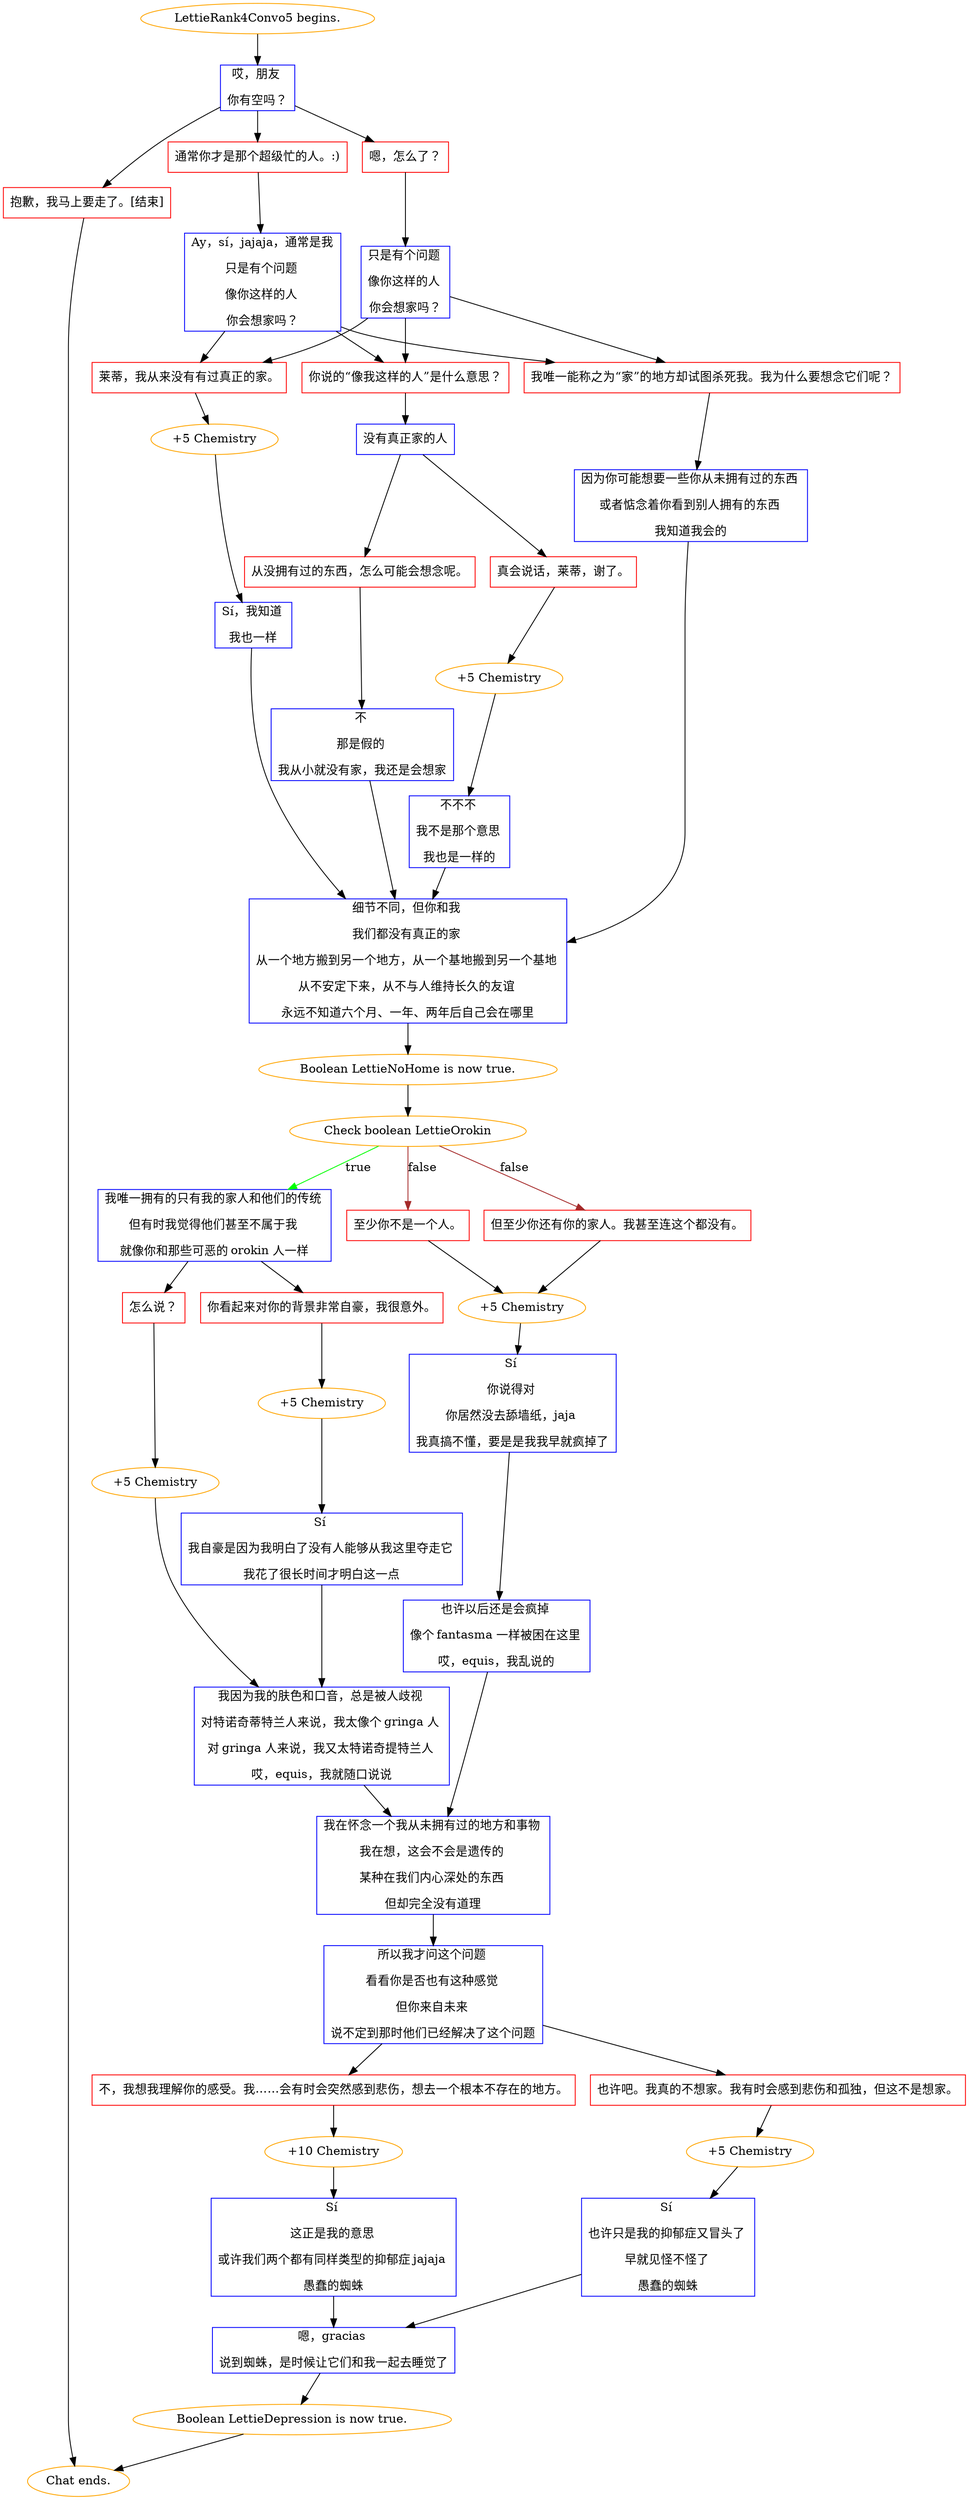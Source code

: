 digraph {
	"LettieRank4Convo5 begins." [color=orange];
		"LettieRank4Convo5 begins." -> j350638534;
	j350638534 [label="哎，朋友 
你有空吗？",shape=box,color=blue];
		j350638534 -> j2896551639;
		j350638534 -> j721460994;
		j350638534 -> j2300182009;
	j2896551639 [label="通常你才是那个超级忙的人。:)",shape=box,color=red];
		j2896551639 -> j665392489;
	j721460994 [label="嗯，怎么了？",shape=box,color=red];
		j721460994 -> j2605548850;
	j2300182009 [label="抱歉，我马上要走了。[结束]",shape=box,color=red];
		j2300182009 -> "Chat ends.";
	j665392489 [label="Ay，sí，jajaja，通常是我
只是有个问题 
像你这样的人 
你会想家吗？",shape=box,color=blue];
		j665392489 -> j2793409617;
		j665392489 -> j2826046733;
		j665392489 -> j29358107;
	j2605548850 [label="只是有个问题 
像你这样的人 
你会想家吗？",shape=box,color=blue];
		j2605548850 -> j2793409617;
		j2605548850 -> j2826046733;
		j2605548850 -> j29358107;
	"Chat ends." [color=orange];
	j2793409617 [label="莱蒂，我从来没有有过真正的家。",shape=box,color=red];
		j2793409617 -> j1643981049;
	j2826046733 [label="你说的“像我这样的人”是什么意思？",shape=box,color=red];
		j2826046733 -> j2385369946;
	j29358107 [label="我唯一能称之为“家”的地方却试图杀死我。我为什么要想念它们呢？",shape=box,color=red];
		j29358107 -> j3975371164;
	j1643981049 [label="+5 Chemistry",color=orange];
		j1643981049 -> j3330280572;
	j2385369946 [label="没有真正家的人",shape=box,color=blue];
		j2385369946 -> j2044287211;
		j2385369946 -> j2999550541;
	j3975371164 [label="因为你可能想要一些你从未拥有过的东西 
或者惦念着你看到别人拥有的东西 
我知道我会的",shape=box,color=blue];
		j3975371164 -> j417140545;
	j3330280572 [label="Sí，我知道 
我也一样",shape=box,color=blue];
		j3330280572 -> j417140545;
	j2044287211 [label="真会说话，莱蒂，谢了。",shape=box,color=red];
		j2044287211 -> j2438261275;
	j2999550541 [label="从没拥有过的东西，怎么可能会想念呢。",shape=box,color=red];
		j2999550541 -> j3518089256;
	j417140545 [label="细节不同，但你和我 
我们都没有真正的家 
从一个地方搬到另一个地方，从一个基地搬到另一个基地 
从不安定下来，从不与人维持长久的友谊 
永远不知道六个月、一年、两年后自己会在哪里",shape=box,color=blue];
		j417140545 -> j3743883771;
	j2438261275 [label="+5 Chemistry",color=orange];
		j2438261275 -> j2549934651;
	j3518089256 [label="不 
那是假的 
我从小就没有家，我还是会想家",shape=box,color=blue];
		j3518089256 -> j417140545;
	j3743883771 [label="Boolean LettieNoHome is now true.",color=orange];
		j3743883771 -> j3455817849;
	j2549934651 [label="不不不 
我不是那个意思 
我也是一样的",shape=box,color=blue];
		j2549934651 -> j417140545;
	j3455817849 [label="Check boolean LettieOrokin",color=orange];
		j3455817849 -> j677929084 [label=true,color=green];
		j3455817849 -> j3258341786 [label=false,color=brown];
		j3455817849 -> j396212142 [label=false,color=brown];
	j677929084 [label="我唯一拥有的只有我的家人和他们的传统 
但有时我觉得他们甚至不属于我 
就像你和那些可恶的 orokin 人一样",shape=box,color=blue];
		j677929084 -> j905166205;
		j677929084 -> j3157051255;
	j3258341786 [label="但至少你还有你的家人。我甚至连这个都没有。",shape=box,color=red];
		j3258341786 -> j2118793756;
	j396212142 [label="至少你不是一个人。",shape=box,color=red];
		j396212142 -> j2118793756;
	j905166205 [label="怎么说？",shape=box,color=red];
		j905166205 -> j3255672127;
	j3157051255 [label="你看起来对你的背景非常自豪，我很意外。",shape=box,color=red];
		j3157051255 -> j2964864756;
	j2118793756 [label="+5 Chemistry",color=orange];
		j2118793756 -> j3463339346;
	j3255672127 [label="+5 Chemistry",color=orange];
		j3255672127 -> j4182735948;
	j2964864756 [label="+5 Chemistry",color=orange];
		j2964864756 -> j4141218950;
	j3463339346 [label="Sí 
你说得对 
你居然没去舔墙纸，jaja 
我真搞不懂，要是是我我早就疯掉了",shape=box,color=blue];
		j3463339346 -> j1012993580;
	j4182735948 [label="我因为我的肤色和口音，总是被人歧视 
对特诺奇蒂特兰人来说，我太像个 gringa 人 
对 gringa 人来说，我又太特诺奇提特兰人 
哎，equis，我就随口说说",shape=box,color=blue];
		j4182735948 -> j1482773948;
	j4141218950 [label="Sí 
我自豪是因为我明白了没有人能够从我这里夺走它 
我花了很长时间才明白这一点",shape=box,color=blue];
		j4141218950 -> j4182735948;
	j1012993580 [label="也许以后还是会疯掉 
像个 fantasma 一样被困在这里 
哎，equis，我乱说的",shape=box,color=blue];
		j1012993580 -> j1482773948;
	j1482773948 [label="我在怀念一个我从未拥有过的地方和事物 
我在想，这会不会是遗传的 
某种在我们内心深处的东西 
但却完全没有道理",shape=box,color=blue];
		j1482773948 -> j3842674219;
	j3842674219 [label="所以我才问这个问题 
看看你是否也有这种感觉 
但你来自未来 
说不定到那时他们已经解决了这个问题",shape=box,color=blue];
		j3842674219 -> j1027100585;
		j3842674219 -> j2597173773;
	j1027100585 [label="不，我想我理解你的感受。我……会有时会突然感到悲伤，想去一个根本不存在的地方。",shape=box,color=red];
		j1027100585 -> j635259204;
	j2597173773 [label="也许吧。我真的不想家。我有时会感到悲伤和孤独，但这不是想家。",shape=box,color=red];
		j2597173773 -> j1941189658;
	j635259204 [label="+10 Chemistry",color=orange];
		j635259204 -> j127309730;
	j1941189658 [label="+5 Chemistry",color=orange];
		j1941189658 -> j2327295459;
	j127309730 [label="Sí 
这正是我的意思 
或许我们两个都有同样类型的抑郁症 jajaja 
愚蠢的蜘蛛",shape=box,color=blue];
		j127309730 -> j3932056729;
	j2327295459 [label="Sí 
也许只是我的抑郁症又冒头了 
早就见怪不怪了 
愚蠢的蜘蛛",shape=box,color=blue];
		j2327295459 -> j3932056729;
	j3932056729 [label="嗯，gracias 
说到蜘蛛，是时候让它们和我一起去睡觉了",shape=box,color=blue];
		j3932056729 -> j1574806976;
	j1574806976 [label="Boolean LettieDepression is now true.",color=orange];
		j1574806976 -> "Chat ends.";
}